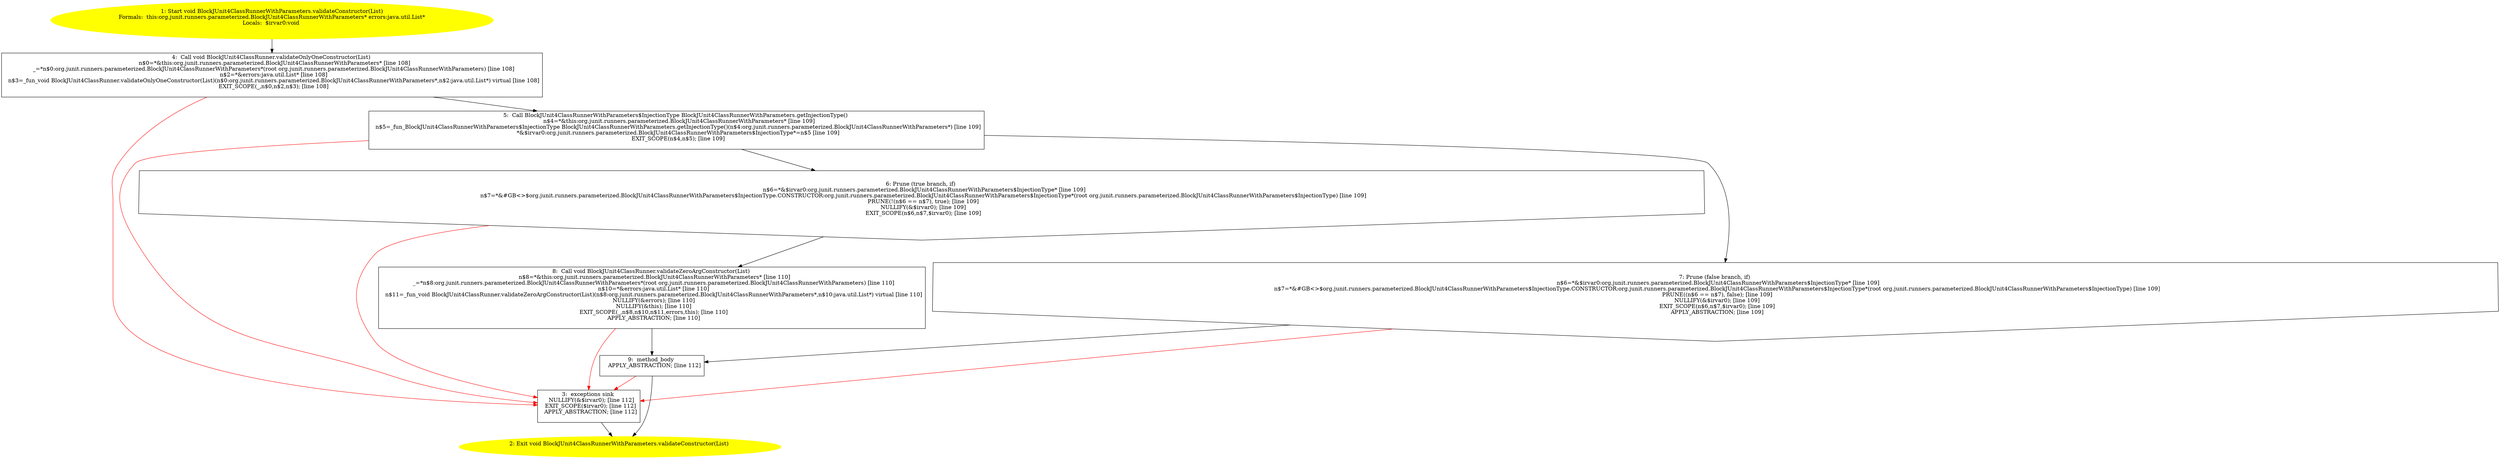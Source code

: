 /* @generated */
digraph cfg {
"org.junit.runners.parameterized.BlockJUnit4ClassRunnerWithParameters.validateConstructor(java.util.L.25fa754d343e250572c43c4e18f1115b_1" [label="1: Start void BlockJUnit4ClassRunnerWithParameters.validateConstructor(List)\nFormals:  this:org.junit.runners.parameterized.BlockJUnit4ClassRunnerWithParameters* errors:java.util.List*\nLocals:  $irvar0:void \n  " color=yellow style=filled]
	

	 "org.junit.runners.parameterized.BlockJUnit4ClassRunnerWithParameters.validateConstructor(java.util.L.25fa754d343e250572c43c4e18f1115b_1" -> "org.junit.runners.parameterized.BlockJUnit4ClassRunnerWithParameters.validateConstructor(java.util.L.25fa754d343e250572c43c4e18f1115b_4" ;
"org.junit.runners.parameterized.BlockJUnit4ClassRunnerWithParameters.validateConstructor(java.util.L.25fa754d343e250572c43c4e18f1115b_2" [label="2: Exit void BlockJUnit4ClassRunnerWithParameters.validateConstructor(List) \n  " color=yellow style=filled]
	

"org.junit.runners.parameterized.BlockJUnit4ClassRunnerWithParameters.validateConstructor(java.util.L.25fa754d343e250572c43c4e18f1115b_3" [label="3:  exceptions sink \n   NULLIFY(&$irvar0); [line 112]\n  EXIT_SCOPE($irvar0); [line 112]\n  APPLY_ABSTRACTION; [line 112]\n " shape="box"]
	

	 "org.junit.runners.parameterized.BlockJUnit4ClassRunnerWithParameters.validateConstructor(java.util.L.25fa754d343e250572c43c4e18f1115b_3" -> "org.junit.runners.parameterized.BlockJUnit4ClassRunnerWithParameters.validateConstructor(java.util.L.25fa754d343e250572c43c4e18f1115b_2" ;
"org.junit.runners.parameterized.BlockJUnit4ClassRunnerWithParameters.validateConstructor(java.util.L.25fa754d343e250572c43c4e18f1115b_4" [label="4:  Call void BlockJUnit4ClassRunner.validateOnlyOneConstructor(List) \n   n$0=*&this:org.junit.runners.parameterized.BlockJUnit4ClassRunnerWithParameters* [line 108]\n  _=*n$0:org.junit.runners.parameterized.BlockJUnit4ClassRunnerWithParameters*(root org.junit.runners.parameterized.BlockJUnit4ClassRunnerWithParameters) [line 108]\n  n$2=*&errors:java.util.List* [line 108]\n  n$3=_fun_void BlockJUnit4ClassRunner.validateOnlyOneConstructor(List)(n$0:org.junit.runners.parameterized.BlockJUnit4ClassRunnerWithParameters*,n$2:java.util.List*) virtual [line 108]\n  EXIT_SCOPE(_,n$0,n$2,n$3); [line 108]\n " shape="box"]
	

	 "org.junit.runners.parameterized.BlockJUnit4ClassRunnerWithParameters.validateConstructor(java.util.L.25fa754d343e250572c43c4e18f1115b_4" -> "org.junit.runners.parameterized.BlockJUnit4ClassRunnerWithParameters.validateConstructor(java.util.L.25fa754d343e250572c43c4e18f1115b_5" ;
	 "org.junit.runners.parameterized.BlockJUnit4ClassRunnerWithParameters.validateConstructor(java.util.L.25fa754d343e250572c43c4e18f1115b_4" -> "org.junit.runners.parameterized.BlockJUnit4ClassRunnerWithParameters.validateConstructor(java.util.L.25fa754d343e250572c43c4e18f1115b_3" [color="red" ];
"org.junit.runners.parameterized.BlockJUnit4ClassRunnerWithParameters.validateConstructor(java.util.L.25fa754d343e250572c43c4e18f1115b_5" [label="5:  Call BlockJUnit4ClassRunnerWithParameters$InjectionType BlockJUnit4ClassRunnerWithParameters.getInjectionType() \n   n$4=*&this:org.junit.runners.parameterized.BlockJUnit4ClassRunnerWithParameters* [line 109]\n  n$5=_fun_BlockJUnit4ClassRunnerWithParameters$InjectionType BlockJUnit4ClassRunnerWithParameters.getInjectionType()(n$4:org.junit.runners.parameterized.BlockJUnit4ClassRunnerWithParameters*) [line 109]\n  *&$irvar0:org.junit.runners.parameterized.BlockJUnit4ClassRunnerWithParameters$InjectionType*=n$5 [line 109]\n  EXIT_SCOPE(n$4,n$5); [line 109]\n " shape="box"]
	

	 "org.junit.runners.parameterized.BlockJUnit4ClassRunnerWithParameters.validateConstructor(java.util.L.25fa754d343e250572c43c4e18f1115b_5" -> "org.junit.runners.parameterized.BlockJUnit4ClassRunnerWithParameters.validateConstructor(java.util.L.25fa754d343e250572c43c4e18f1115b_6" ;
	 "org.junit.runners.parameterized.BlockJUnit4ClassRunnerWithParameters.validateConstructor(java.util.L.25fa754d343e250572c43c4e18f1115b_5" -> "org.junit.runners.parameterized.BlockJUnit4ClassRunnerWithParameters.validateConstructor(java.util.L.25fa754d343e250572c43c4e18f1115b_7" ;
	 "org.junit.runners.parameterized.BlockJUnit4ClassRunnerWithParameters.validateConstructor(java.util.L.25fa754d343e250572c43c4e18f1115b_5" -> "org.junit.runners.parameterized.BlockJUnit4ClassRunnerWithParameters.validateConstructor(java.util.L.25fa754d343e250572c43c4e18f1115b_3" [color="red" ];
"org.junit.runners.parameterized.BlockJUnit4ClassRunnerWithParameters.validateConstructor(java.util.L.25fa754d343e250572c43c4e18f1115b_6" [label="6: Prune (true branch, if) \n   n$6=*&$irvar0:org.junit.runners.parameterized.BlockJUnit4ClassRunnerWithParameters$InjectionType* [line 109]\n  n$7=*&#GB<>$org.junit.runners.parameterized.BlockJUnit4ClassRunnerWithParameters$InjectionType.CONSTRUCTOR:org.junit.runners.parameterized.BlockJUnit4ClassRunnerWithParameters$InjectionType*(root org.junit.runners.parameterized.BlockJUnit4ClassRunnerWithParameters$InjectionType) [line 109]\n  PRUNE(!(n$6 == n$7), true); [line 109]\n  NULLIFY(&$irvar0); [line 109]\n  EXIT_SCOPE(n$6,n$7,$irvar0); [line 109]\n " shape="invhouse"]
	

	 "org.junit.runners.parameterized.BlockJUnit4ClassRunnerWithParameters.validateConstructor(java.util.L.25fa754d343e250572c43c4e18f1115b_6" -> "org.junit.runners.parameterized.BlockJUnit4ClassRunnerWithParameters.validateConstructor(java.util.L.25fa754d343e250572c43c4e18f1115b_8" ;
	 "org.junit.runners.parameterized.BlockJUnit4ClassRunnerWithParameters.validateConstructor(java.util.L.25fa754d343e250572c43c4e18f1115b_6" -> "org.junit.runners.parameterized.BlockJUnit4ClassRunnerWithParameters.validateConstructor(java.util.L.25fa754d343e250572c43c4e18f1115b_3" [color="red" ];
"org.junit.runners.parameterized.BlockJUnit4ClassRunnerWithParameters.validateConstructor(java.util.L.25fa754d343e250572c43c4e18f1115b_7" [label="7: Prune (false branch, if) \n   n$6=*&$irvar0:org.junit.runners.parameterized.BlockJUnit4ClassRunnerWithParameters$InjectionType* [line 109]\n  n$7=*&#GB<>$org.junit.runners.parameterized.BlockJUnit4ClassRunnerWithParameters$InjectionType.CONSTRUCTOR:org.junit.runners.parameterized.BlockJUnit4ClassRunnerWithParameters$InjectionType*(root org.junit.runners.parameterized.BlockJUnit4ClassRunnerWithParameters$InjectionType) [line 109]\n  PRUNE((n$6 == n$7), false); [line 109]\n  NULLIFY(&$irvar0); [line 109]\n  EXIT_SCOPE(n$6,n$7,$irvar0); [line 109]\n  APPLY_ABSTRACTION; [line 109]\n " shape="invhouse"]
	

	 "org.junit.runners.parameterized.BlockJUnit4ClassRunnerWithParameters.validateConstructor(java.util.L.25fa754d343e250572c43c4e18f1115b_7" -> "org.junit.runners.parameterized.BlockJUnit4ClassRunnerWithParameters.validateConstructor(java.util.L.25fa754d343e250572c43c4e18f1115b_9" ;
	 "org.junit.runners.parameterized.BlockJUnit4ClassRunnerWithParameters.validateConstructor(java.util.L.25fa754d343e250572c43c4e18f1115b_7" -> "org.junit.runners.parameterized.BlockJUnit4ClassRunnerWithParameters.validateConstructor(java.util.L.25fa754d343e250572c43c4e18f1115b_3" [color="red" ];
"org.junit.runners.parameterized.BlockJUnit4ClassRunnerWithParameters.validateConstructor(java.util.L.25fa754d343e250572c43c4e18f1115b_8" [label="8:  Call void BlockJUnit4ClassRunner.validateZeroArgConstructor(List) \n   n$8=*&this:org.junit.runners.parameterized.BlockJUnit4ClassRunnerWithParameters* [line 110]\n  _=*n$8:org.junit.runners.parameterized.BlockJUnit4ClassRunnerWithParameters*(root org.junit.runners.parameterized.BlockJUnit4ClassRunnerWithParameters) [line 110]\n  n$10=*&errors:java.util.List* [line 110]\n  n$11=_fun_void BlockJUnit4ClassRunner.validateZeroArgConstructor(List)(n$8:org.junit.runners.parameterized.BlockJUnit4ClassRunnerWithParameters*,n$10:java.util.List*) virtual [line 110]\n  NULLIFY(&errors); [line 110]\n  NULLIFY(&this); [line 110]\n  EXIT_SCOPE(_,n$8,n$10,n$11,errors,this); [line 110]\n  APPLY_ABSTRACTION; [line 110]\n " shape="box"]
	

	 "org.junit.runners.parameterized.BlockJUnit4ClassRunnerWithParameters.validateConstructor(java.util.L.25fa754d343e250572c43c4e18f1115b_8" -> "org.junit.runners.parameterized.BlockJUnit4ClassRunnerWithParameters.validateConstructor(java.util.L.25fa754d343e250572c43c4e18f1115b_9" ;
	 "org.junit.runners.parameterized.BlockJUnit4ClassRunnerWithParameters.validateConstructor(java.util.L.25fa754d343e250572c43c4e18f1115b_8" -> "org.junit.runners.parameterized.BlockJUnit4ClassRunnerWithParameters.validateConstructor(java.util.L.25fa754d343e250572c43c4e18f1115b_3" [color="red" ];
"org.junit.runners.parameterized.BlockJUnit4ClassRunnerWithParameters.validateConstructor(java.util.L.25fa754d343e250572c43c4e18f1115b_9" [label="9:  method_body \n   APPLY_ABSTRACTION; [line 112]\n " shape="box"]
	

	 "org.junit.runners.parameterized.BlockJUnit4ClassRunnerWithParameters.validateConstructor(java.util.L.25fa754d343e250572c43c4e18f1115b_9" -> "org.junit.runners.parameterized.BlockJUnit4ClassRunnerWithParameters.validateConstructor(java.util.L.25fa754d343e250572c43c4e18f1115b_2" ;
	 "org.junit.runners.parameterized.BlockJUnit4ClassRunnerWithParameters.validateConstructor(java.util.L.25fa754d343e250572c43c4e18f1115b_9" -> "org.junit.runners.parameterized.BlockJUnit4ClassRunnerWithParameters.validateConstructor(java.util.L.25fa754d343e250572c43c4e18f1115b_3" [color="red" ];
}
